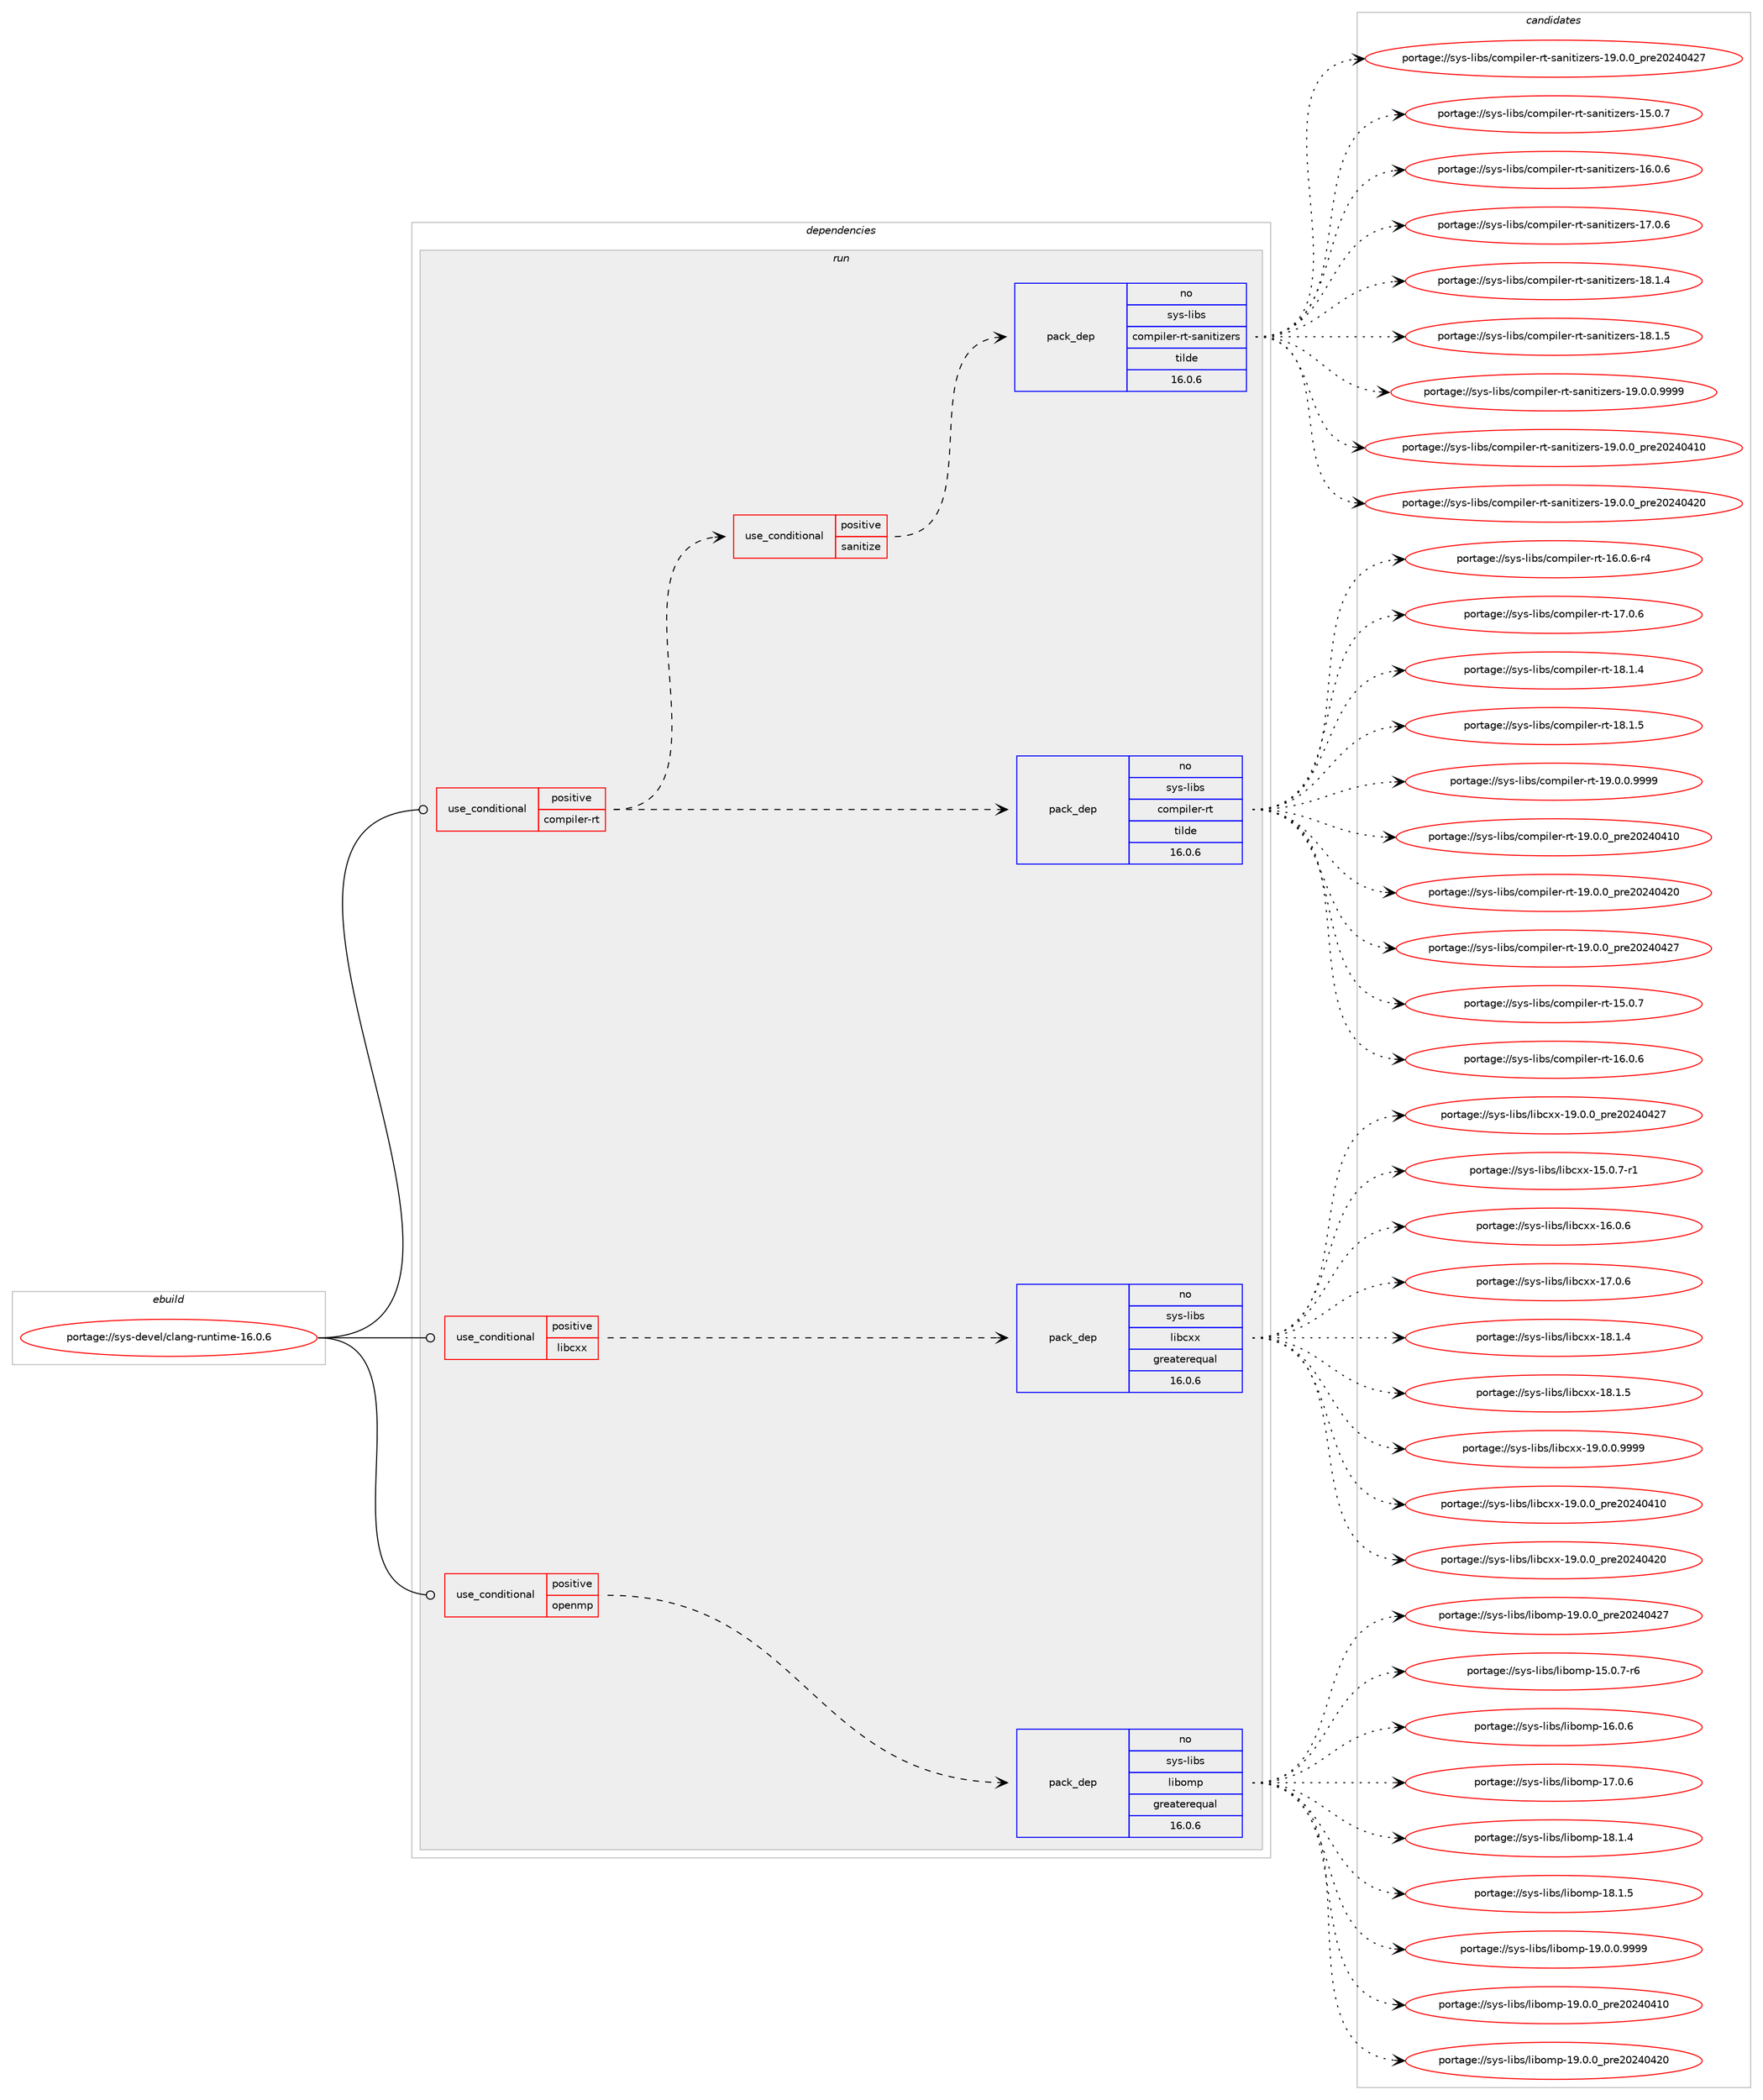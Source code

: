 digraph prolog {

# *************
# Graph options
# *************

newrank=true;
concentrate=true;
compound=true;
graph [rankdir=LR,fontname=Helvetica,fontsize=10,ranksep=1.5];#, ranksep=2.5, nodesep=0.2];
edge  [arrowhead=vee];
node  [fontname=Helvetica,fontsize=10];

# **********
# The ebuild
# **********

subgraph cluster_leftcol {
color=gray;
rank=same;
label=<<i>ebuild</i>>;
id [label="portage://sys-devel/clang-runtime-16.0.6", color=red, width=4, href="../sys-devel/clang-runtime-16.0.6.svg"];
}

# ****************
# The dependencies
# ****************

subgraph cluster_midcol {
color=gray;
label=<<i>dependencies</i>>;
subgraph cluster_compile {
fillcolor="#eeeeee";
style=filled;
label=<<i>compile</i>>;
}
subgraph cluster_compileandrun {
fillcolor="#eeeeee";
style=filled;
label=<<i>compile and run</i>>;
}
subgraph cluster_run {
fillcolor="#eeeeee";
style=filled;
label=<<i>run</i>>;
subgraph cond1384 {
dependency2024 [label=<<TABLE BORDER="0" CELLBORDER="1" CELLSPACING="0" CELLPADDING="4"><TR><TD ROWSPAN="3" CELLPADDING="10">use_conditional</TD></TR><TR><TD>positive</TD></TR><TR><TD>compiler-rt</TD></TR></TABLE>>, shape=none, color=red];
subgraph pack606 {
dependency2025 [label=<<TABLE BORDER="0" CELLBORDER="1" CELLSPACING="0" CELLPADDING="4" WIDTH="220"><TR><TD ROWSPAN="6" CELLPADDING="30">pack_dep</TD></TR><TR><TD WIDTH="110">no</TD></TR><TR><TD>sys-libs</TD></TR><TR><TD>compiler-rt</TD></TR><TR><TD>tilde</TD></TR><TR><TD>16.0.6</TD></TR></TABLE>>, shape=none, color=blue];
}
dependency2024:e -> dependency2025:w [weight=20,style="dashed",arrowhead="vee"];
subgraph cond1385 {
dependency2026 [label=<<TABLE BORDER="0" CELLBORDER="1" CELLSPACING="0" CELLPADDING="4"><TR><TD ROWSPAN="3" CELLPADDING="10">use_conditional</TD></TR><TR><TD>positive</TD></TR><TR><TD>sanitize</TD></TR></TABLE>>, shape=none, color=red];
subgraph pack607 {
dependency2027 [label=<<TABLE BORDER="0" CELLBORDER="1" CELLSPACING="0" CELLPADDING="4" WIDTH="220"><TR><TD ROWSPAN="6" CELLPADDING="30">pack_dep</TD></TR><TR><TD WIDTH="110">no</TD></TR><TR><TD>sys-libs</TD></TR><TR><TD>compiler-rt-sanitizers</TD></TR><TR><TD>tilde</TD></TR><TR><TD>16.0.6</TD></TR></TABLE>>, shape=none, color=blue];
}
dependency2026:e -> dependency2027:w [weight=20,style="dashed",arrowhead="vee"];
}
dependency2024:e -> dependency2026:w [weight=20,style="dashed",arrowhead="vee"];
}
id:e -> dependency2024:w [weight=20,style="solid",arrowhead="odot"];
subgraph cond1386 {
dependency2028 [label=<<TABLE BORDER="0" CELLBORDER="1" CELLSPACING="0" CELLPADDING="4"><TR><TD ROWSPAN="3" CELLPADDING="10">use_conditional</TD></TR><TR><TD>positive</TD></TR><TR><TD>libcxx</TD></TR></TABLE>>, shape=none, color=red];
subgraph pack608 {
dependency2029 [label=<<TABLE BORDER="0" CELLBORDER="1" CELLSPACING="0" CELLPADDING="4" WIDTH="220"><TR><TD ROWSPAN="6" CELLPADDING="30">pack_dep</TD></TR><TR><TD WIDTH="110">no</TD></TR><TR><TD>sys-libs</TD></TR><TR><TD>libcxx</TD></TR><TR><TD>greaterequal</TD></TR><TR><TD>16.0.6</TD></TR></TABLE>>, shape=none, color=blue];
}
dependency2028:e -> dependency2029:w [weight=20,style="dashed",arrowhead="vee"];
}
id:e -> dependency2028:w [weight=20,style="solid",arrowhead="odot"];
subgraph cond1387 {
dependency2030 [label=<<TABLE BORDER="0" CELLBORDER="1" CELLSPACING="0" CELLPADDING="4"><TR><TD ROWSPAN="3" CELLPADDING="10">use_conditional</TD></TR><TR><TD>positive</TD></TR><TR><TD>openmp</TD></TR></TABLE>>, shape=none, color=red];
subgraph pack609 {
dependency2031 [label=<<TABLE BORDER="0" CELLBORDER="1" CELLSPACING="0" CELLPADDING="4" WIDTH="220"><TR><TD ROWSPAN="6" CELLPADDING="30">pack_dep</TD></TR><TR><TD WIDTH="110">no</TD></TR><TR><TD>sys-libs</TD></TR><TR><TD>libomp</TD></TR><TR><TD>greaterequal</TD></TR><TR><TD>16.0.6</TD></TR></TABLE>>, shape=none, color=blue];
}
dependency2030:e -> dependency2031:w [weight=20,style="dashed",arrowhead="vee"];
}
id:e -> dependency2030:w [weight=20,style="solid",arrowhead="odot"];
}
}

# **************
# The candidates
# **************

subgraph cluster_choices {
rank=same;
color=gray;
label=<<i>candidates</i>>;

subgraph choice606 {
color=black;
nodesep=1;
choice115121115451081059811547991111091121051081011144511411645495346484655 [label="portage://sys-libs/compiler-rt-15.0.7", color=red, width=4,href="../sys-libs/compiler-rt-15.0.7.svg"];
choice115121115451081059811547991111091121051081011144511411645495446484654 [label="portage://sys-libs/compiler-rt-16.0.6", color=red, width=4,href="../sys-libs/compiler-rt-16.0.6.svg"];
choice1151211154510810598115479911110911210510810111445114116454954464846544511452 [label="portage://sys-libs/compiler-rt-16.0.6-r4", color=red, width=4,href="../sys-libs/compiler-rt-16.0.6-r4.svg"];
choice115121115451081059811547991111091121051081011144511411645495546484654 [label="portage://sys-libs/compiler-rt-17.0.6", color=red, width=4,href="../sys-libs/compiler-rt-17.0.6.svg"];
choice115121115451081059811547991111091121051081011144511411645495646494652 [label="portage://sys-libs/compiler-rt-18.1.4", color=red, width=4,href="../sys-libs/compiler-rt-18.1.4.svg"];
choice115121115451081059811547991111091121051081011144511411645495646494653 [label="portage://sys-libs/compiler-rt-18.1.5", color=red, width=4,href="../sys-libs/compiler-rt-18.1.5.svg"];
choice1151211154510810598115479911110911210510810111445114116454957464846484657575757 [label="portage://sys-libs/compiler-rt-19.0.0.9999", color=red, width=4,href="../sys-libs/compiler-rt-19.0.0.9999.svg"];
choice115121115451081059811547991111091121051081011144511411645495746484648951121141015048505248524948 [label="portage://sys-libs/compiler-rt-19.0.0_pre20240410", color=red, width=4,href="../sys-libs/compiler-rt-19.0.0_pre20240410.svg"];
choice115121115451081059811547991111091121051081011144511411645495746484648951121141015048505248525048 [label="portage://sys-libs/compiler-rt-19.0.0_pre20240420", color=red, width=4,href="../sys-libs/compiler-rt-19.0.0_pre20240420.svg"];
choice115121115451081059811547991111091121051081011144511411645495746484648951121141015048505248525055 [label="portage://sys-libs/compiler-rt-19.0.0_pre20240427", color=red, width=4,href="../sys-libs/compiler-rt-19.0.0_pre20240427.svg"];
dependency2025:e -> choice115121115451081059811547991111091121051081011144511411645495346484655:w [style=dotted,weight="100"];
dependency2025:e -> choice115121115451081059811547991111091121051081011144511411645495446484654:w [style=dotted,weight="100"];
dependency2025:e -> choice1151211154510810598115479911110911210510810111445114116454954464846544511452:w [style=dotted,weight="100"];
dependency2025:e -> choice115121115451081059811547991111091121051081011144511411645495546484654:w [style=dotted,weight="100"];
dependency2025:e -> choice115121115451081059811547991111091121051081011144511411645495646494652:w [style=dotted,weight="100"];
dependency2025:e -> choice115121115451081059811547991111091121051081011144511411645495646494653:w [style=dotted,weight="100"];
dependency2025:e -> choice1151211154510810598115479911110911210510810111445114116454957464846484657575757:w [style=dotted,weight="100"];
dependency2025:e -> choice115121115451081059811547991111091121051081011144511411645495746484648951121141015048505248524948:w [style=dotted,weight="100"];
dependency2025:e -> choice115121115451081059811547991111091121051081011144511411645495746484648951121141015048505248525048:w [style=dotted,weight="100"];
dependency2025:e -> choice115121115451081059811547991111091121051081011144511411645495746484648951121141015048505248525055:w [style=dotted,weight="100"];
}
subgraph choice607 {
color=black;
nodesep=1;
choice1151211154510810598115479911110911210510810111445114116451159711010511610512210111411545495346484655 [label="portage://sys-libs/compiler-rt-sanitizers-15.0.7", color=red, width=4,href="../sys-libs/compiler-rt-sanitizers-15.0.7.svg"];
choice1151211154510810598115479911110911210510810111445114116451159711010511610512210111411545495446484654 [label="portage://sys-libs/compiler-rt-sanitizers-16.0.6", color=red, width=4,href="../sys-libs/compiler-rt-sanitizers-16.0.6.svg"];
choice1151211154510810598115479911110911210510810111445114116451159711010511610512210111411545495546484654 [label="portage://sys-libs/compiler-rt-sanitizers-17.0.6", color=red, width=4,href="../sys-libs/compiler-rt-sanitizers-17.0.6.svg"];
choice1151211154510810598115479911110911210510810111445114116451159711010511610512210111411545495646494652 [label="portage://sys-libs/compiler-rt-sanitizers-18.1.4", color=red, width=4,href="../sys-libs/compiler-rt-sanitizers-18.1.4.svg"];
choice1151211154510810598115479911110911210510810111445114116451159711010511610512210111411545495646494653 [label="portage://sys-libs/compiler-rt-sanitizers-18.1.5", color=red, width=4,href="../sys-libs/compiler-rt-sanitizers-18.1.5.svg"];
choice11512111545108105981154799111109112105108101114451141164511597110105116105122101114115454957464846484657575757 [label="portage://sys-libs/compiler-rt-sanitizers-19.0.0.9999", color=red, width=4,href="../sys-libs/compiler-rt-sanitizers-19.0.0.9999.svg"];
choice1151211154510810598115479911110911210510810111445114116451159711010511610512210111411545495746484648951121141015048505248524948 [label="portage://sys-libs/compiler-rt-sanitizers-19.0.0_pre20240410", color=red, width=4,href="../sys-libs/compiler-rt-sanitizers-19.0.0_pre20240410.svg"];
choice1151211154510810598115479911110911210510810111445114116451159711010511610512210111411545495746484648951121141015048505248525048 [label="portage://sys-libs/compiler-rt-sanitizers-19.0.0_pre20240420", color=red, width=4,href="../sys-libs/compiler-rt-sanitizers-19.0.0_pre20240420.svg"];
choice1151211154510810598115479911110911210510810111445114116451159711010511610512210111411545495746484648951121141015048505248525055 [label="portage://sys-libs/compiler-rt-sanitizers-19.0.0_pre20240427", color=red, width=4,href="../sys-libs/compiler-rt-sanitizers-19.0.0_pre20240427.svg"];
dependency2027:e -> choice1151211154510810598115479911110911210510810111445114116451159711010511610512210111411545495346484655:w [style=dotted,weight="100"];
dependency2027:e -> choice1151211154510810598115479911110911210510810111445114116451159711010511610512210111411545495446484654:w [style=dotted,weight="100"];
dependency2027:e -> choice1151211154510810598115479911110911210510810111445114116451159711010511610512210111411545495546484654:w [style=dotted,weight="100"];
dependency2027:e -> choice1151211154510810598115479911110911210510810111445114116451159711010511610512210111411545495646494652:w [style=dotted,weight="100"];
dependency2027:e -> choice1151211154510810598115479911110911210510810111445114116451159711010511610512210111411545495646494653:w [style=dotted,weight="100"];
dependency2027:e -> choice11512111545108105981154799111109112105108101114451141164511597110105116105122101114115454957464846484657575757:w [style=dotted,weight="100"];
dependency2027:e -> choice1151211154510810598115479911110911210510810111445114116451159711010511610512210111411545495746484648951121141015048505248524948:w [style=dotted,weight="100"];
dependency2027:e -> choice1151211154510810598115479911110911210510810111445114116451159711010511610512210111411545495746484648951121141015048505248525048:w [style=dotted,weight="100"];
dependency2027:e -> choice1151211154510810598115479911110911210510810111445114116451159711010511610512210111411545495746484648951121141015048505248525055:w [style=dotted,weight="100"];
}
subgraph choice608 {
color=black;
nodesep=1;
choice1151211154510810598115471081059899120120454953464846554511449 [label="portage://sys-libs/libcxx-15.0.7-r1", color=red, width=4,href="../sys-libs/libcxx-15.0.7-r1.svg"];
choice115121115451081059811547108105989912012045495446484654 [label="portage://sys-libs/libcxx-16.0.6", color=red, width=4,href="../sys-libs/libcxx-16.0.6.svg"];
choice115121115451081059811547108105989912012045495546484654 [label="portage://sys-libs/libcxx-17.0.6", color=red, width=4,href="../sys-libs/libcxx-17.0.6.svg"];
choice115121115451081059811547108105989912012045495646494652 [label="portage://sys-libs/libcxx-18.1.4", color=red, width=4,href="../sys-libs/libcxx-18.1.4.svg"];
choice115121115451081059811547108105989912012045495646494653 [label="portage://sys-libs/libcxx-18.1.5", color=red, width=4,href="../sys-libs/libcxx-18.1.5.svg"];
choice1151211154510810598115471081059899120120454957464846484657575757 [label="portage://sys-libs/libcxx-19.0.0.9999", color=red, width=4,href="../sys-libs/libcxx-19.0.0.9999.svg"];
choice115121115451081059811547108105989912012045495746484648951121141015048505248524948 [label="portage://sys-libs/libcxx-19.0.0_pre20240410", color=red, width=4,href="../sys-libs/libcxx-19.0.0_pre20240410.svg"];
choice115121115451081059811547108105989912012045495746484648951121141015048505248525048 [label="portage://sys-libs/libcxx-19.0.0_pre20240420", color=red, width=4,href="../sys-libs/libcxx-19.0.0_pre20240420.svg"];
choice115121115451081059811547108105989912012045495746484648951121141015048505248525055 [label="portage://sys-libs/libcxx-19.0.0_pre20240427", color=red, width=4,href="../sys-libs/libcxx-19.0.0_pre20240427.svg"];
dependency2029:e -> choice1151211154510810598115471081059899120120454953464846554511449:w [style=dotted,weight="100"];
dependency2029:e -> choice115121115451081059811547108105989912012045495446484654:w [style=dotted,weight="100"];
dependency2029:e -> choice115121115451081059811547108105989912012045495546484654:w [style=dotted,weight="100"];
dependency2029:e -> choice115121115451081059811547108105989912012045495646494652:w [style=dotted,weight="100"];
dependency2029:e -> choice115121115451081059811547108105989912012045495646494653:w [style=dotted,weight="100"];
dependency2029:e -> choice1151211154510810598115471081059899120120454957464846484657575757:w [style=dotted,weight="100"];
dependency2029:e -> choice115121115451081059811547108105989912012045495746484648951121141015048505248524948:w [style=dotted,weight="100"];
dependency2029:e -> choice115121115451081059811547108105989912012045495746484648951121141015048505248525048:w [style=dotted,weight="100"];
dependency2029:e -> choice115121115451081059811547108105989912012045495746484648951121141015048505248525055:w [style=dotted,weight="100"];
}
subgraph choice609 {
color=black;
nodesep=1;
choice11512111545108105981154710810598111109112454953464846554511454 [label="portage://sys-libs/libomp-15.0.7-r6", color=red, width=4,href="../sys-libs/libomp-15.0.7-r6.svg"];
choice1151211154510810598115471081059811110911245495446484654 [label="portage://sys-libs/libomp-16.0.6", color=red, width=4,href="../sys-libs/libomp-16.0.6.svg"];
choice1151211154510810598115471081059811110911245495546484654 [label="portage://sys-libs/libomp-17.0.6", color=red, width=4,href="../sys-libs/libomp-17.0.6.svg"];
choice1151211154510810598115471081059811110911245495646494652 [label="portage://sys-libs/libomp-18.1.4", color=red, width=4,href="../sys-libs/libomp-18.1.4.svg"];
choice1151211154510810598115471081059811110911245495646494653 [label="portage://sys-libs/libomp-18.1.5", color=red, width=4,href="../sys-libs/libomp-18.1.5.svg"];
choice11512111545108105981154710810598111109112454957464846484657575757 [label="portage://sys-libs/libomp-19.0.0.9999", color=red, width=4,href="../sys-libs/libomp-19.0.0.9999.svg"];
choice1151211154510810598115471081059811110911245495746484648951121141015048505248524948 [label="portage://sys-libs/libomp-19.0.0_pre20240410", color=red, width=4,href="../sys-libs/libomp-19.0.0_pre20240410.svg"];
choice1151211154510810598115471081059811110911245495746484648951121141015048505248525048 [label="portage://sys-libs/libomp-19.0.0_pre20240420", color=red, width=4,href="../sys-libs/libomp-19.0.0_pre20240420.svg"];
choice1151211154510810598115471081059811110911245495746484648951121141015048505248525055 [label="portage://sys-libs/libomp-19.0.0_pre20240427", color=red, width=4,href="../sys-libs/libomp-19.0.0_pre20240427.svg"];
dependency2031:e -> choice11512111545108105981154710810598111109112454953464846554511454:w [style=dotted,weight="100"];
dependency2031:e -> choice1151211154510810598115471081059811110911245495446484654:w [style=dotted,weight="100"];
dependency2031:e -> choice1151211154510810598115471081059811110911245495546484654:w [style=dotted,weight="100"];
dependency2031:e -> choice1151211154510810598115471081059811110911245495646494652:w [style=dotted,weight="100"];
dependency2031:e -> choice1151211154510810598115471081059811110911245495646494653:w [style=dotted,weight="100"];
dependency2031:e -> choice11512111545108105981154710810598111109112454957464846484657575757:w [style=dotted,weight="100"];
dependency2031:e -> choice1151211154510810598115471081059811110911245495746484648951121141015048505248524948:w [style=dotted,weight="100"];
dependency2031:e -> choice1151211154510810598115471081059811110911245495746484648951121141015048505248525048:w [style=dotted,weight="100"];
dependency2031:e -> choice1151211154510810598115471081059811110911245495746484648951121141015048505248525055:w [style=dotted,weight="100"];
}
}

}

